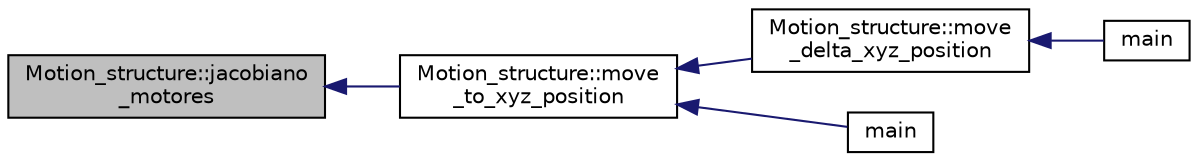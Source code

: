 digraph "Motion_structure::jacobiano_motores"
{
  edge [fontname="Helvetica",fontsize="10",labelfontname="Helvetica",labelfontsize="10"];
  node [fontname="Helvetica",fontsize="10",shape=record];
  rankdir="LR";
  Node1 [label="Motion_structure::jacobiano\l_motores",height=0.2,width=0.4,color="black", fillcolor="grey75", style="filled" fontcolor="black"];
  Node1 -> Node2 [dir="back",color="midnightblue",fontsize="10",style="solid"];
  Node2 [label="Motion_structure::move\l_to_xyz_position",height=0.2,width=0.4,color="black", fillcolor="white", style="filled",URL="$class_motion__structure.html#a26174f629c57c614bd5d5f96e8ef32eb"];
  Node2 -> Node3 [dir="back",color="midnightblue",fontsize="10",style="solid"];
  Node3 [label="Motion_structure::move\l_delta_xyz_position",height=0.2,width=0.4,color="black", fillcolor="white", style="filled",URL="$class_motion__structure.html#a34d89e582551b6bcc4ba503e96ae1300"];
  Node3 -> Node4 [dir="back",color="midnightblue",fontsize="10",style="solid"];
  Node4 [label="main",height=0.2,width=0.4,color="black", fillcolor="white", style="filled",URL="$brazo_8cpp.html#a0ddf1224851353fc92bfbff6f499fa97"];
  Node2 -> Node5 [dir="back",color="midnightblue",fontsize="10",style="solid"];
  Node5 [label="main",height=0.2,width=0.4,color="black", fillcolor="white", style="filled",URL="$test_8cpp.html#ae66f6b31b5ad750f1fe042a706a4e3d4"];
}
